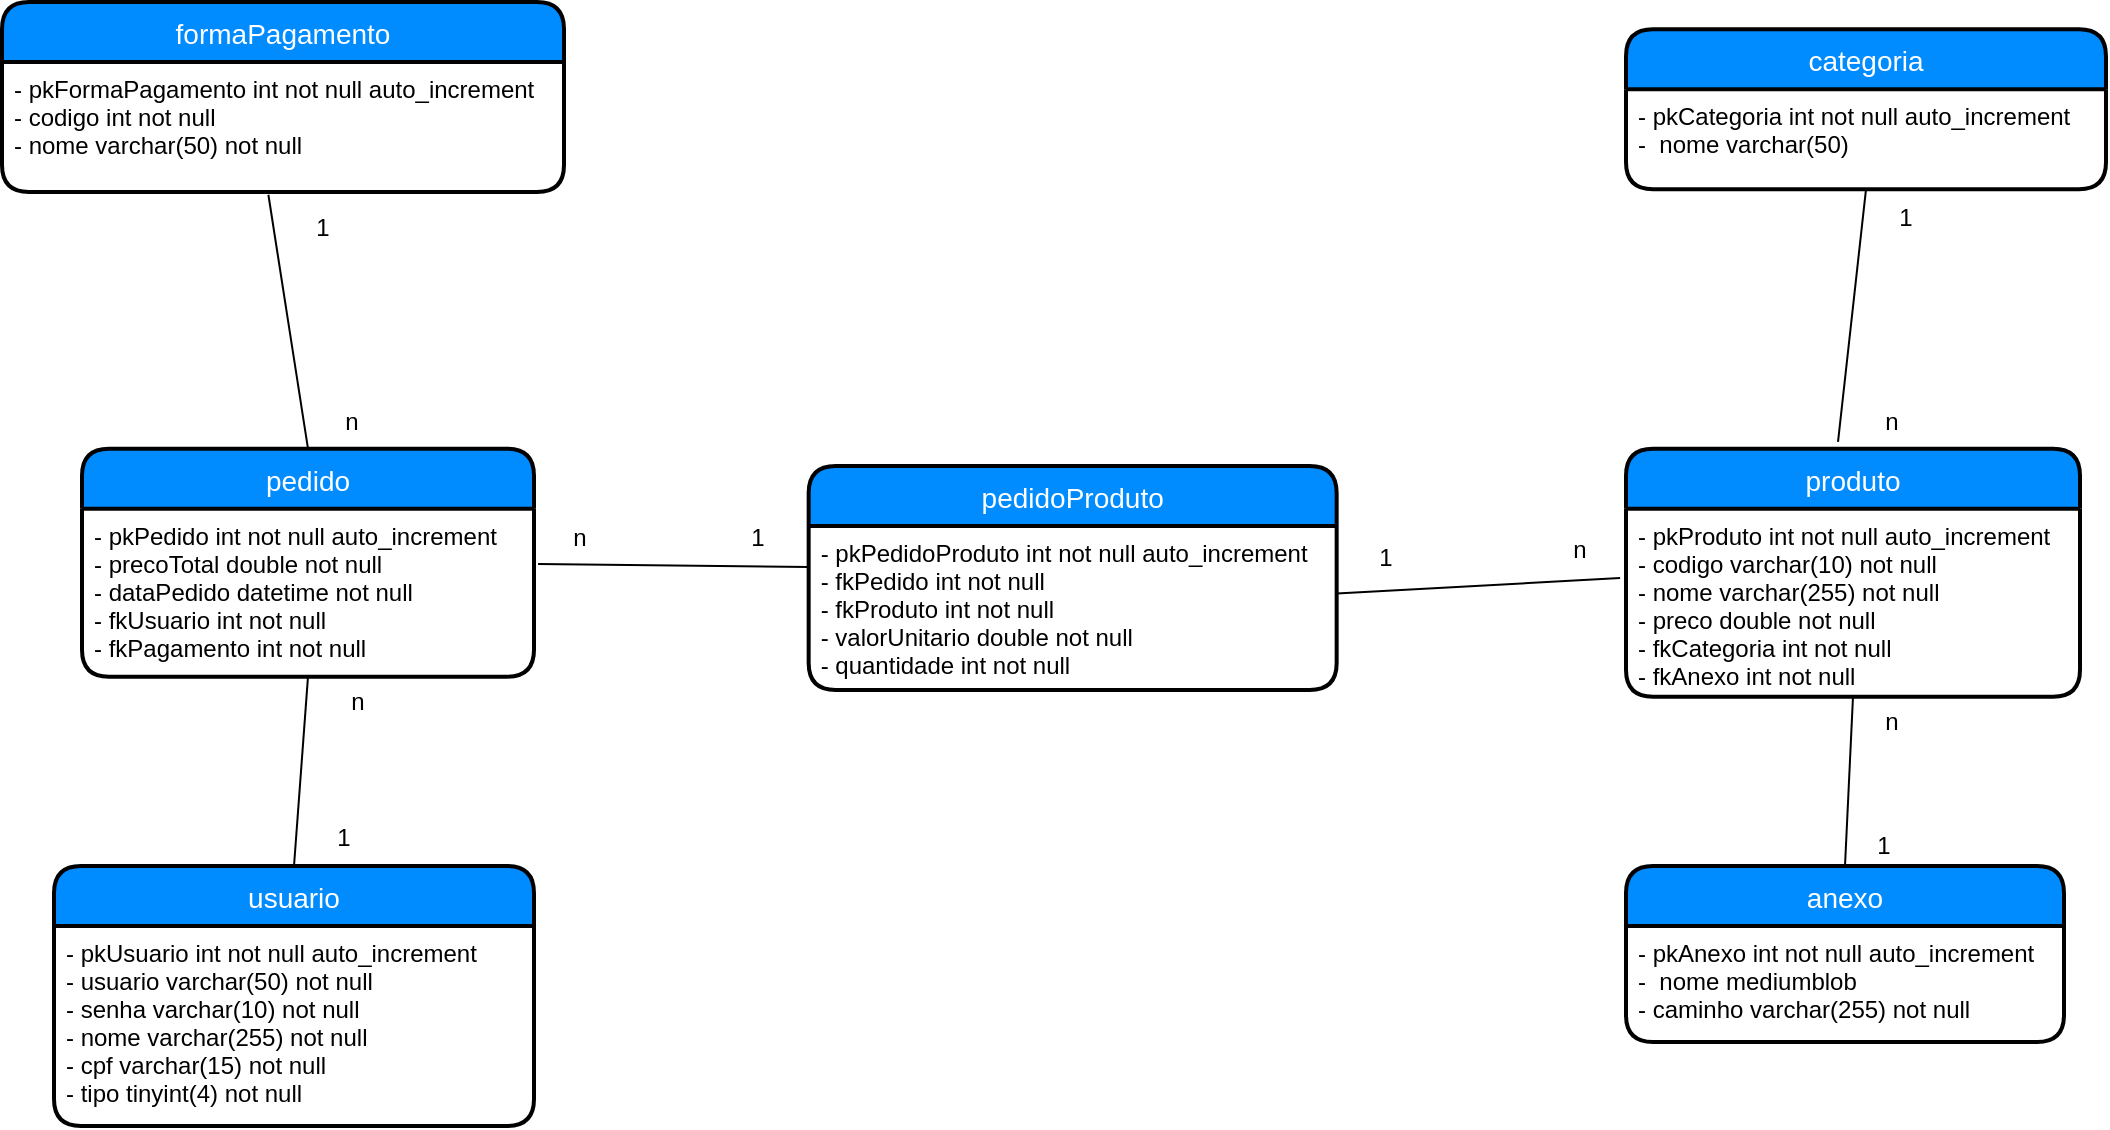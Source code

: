 <mxfile version="12.4.7"><diagram id="zjmxOXKqTbH3j6YvSItm" name="Page-1"><mxGraphModel dx="2409" dy="667" grid="0" gridSize="10" guides="1" tooltips="1" connect="1" arrows="1" fold="1" page="1" pageScale="1" pageWidth="1169" pageHeight="827" math="0" shadow="0"><root><mxCell id="0"/><mxCell id="1" parent="0"/><mxCell id="kLwsAHzB2dUdYle7gJpL-1" value="categoria" style="swimlane;childLayout=stackLayout;horizontal=1;startSize=30;horizontalStack=0;fillColor=#008cff;fontColor=#FFFFFF;rounded=1;fontSize=14;fontStyle=0;strokeWidth=2;resizeParent=0;resizeLast=1;shadow=0;dashed=0;align=center;" vertex="1" parent="1"><mxGeometry x="-309" y="138.67" width="240" height="80" as="geometry"/></mxCell><mxCell id="kLwsAHzB2dUdYle7gJpL-2" value="- pkCategoria int not null auto_increment&#xA;-  nome varchar(50)&#xA;" style="align=left;strokeColor=none;fillColor=none;spacingLeft=4;fontSize=12;verticalAlign=top;resizable=0;rotatable=0;part=1;" vertex="1" parent="kLwsAHzB2dUdYle7gJpL-1"><mxGeometry y="30" width="240" height="50" as="geometry"/></mxCell><mxCell id="kLwsAHzB2dUdYle7gJpL-3" value="usuario" style="swimlane;childLayout=stackLayout;horizontal=1;startSize=30;horizontalStack=0;fillColor=#008cff;fontColor=#FFFFFF;rounded=1;fontSize=14;fontStyle=0;strokeWidth=2;resizeParent=0;resizeLast=1;shadow=0;dashed=0;align=center;" vertex="1" parent="1"><mxGeometry x="-1095" y="557" width="240" height="130" as="geometry"><mxRectangle x="20" y="140" width="74" height="30" as="alternateBounds"/></mxGeometry></mxCell><mxCell id="kLwsAHzB2dUdYle7gJpL-4" value="- pkUsuario int not null auto_increment&#xA;- usuario varchar(50) not null&#xA;- senha varchar(10) not null&#xA;- nome varchar(255) not null&#xA;- cpf varchar(15) not null&#xA;- tipo tinyint(4) not null" style="align=left;strokeColor=none;fillColor=none;spacingLeft=4;fontSize=12;verticalAlign=top;resizable=0;rotatable=0;part=1;" vertex="1" parent="kLwsAHzB2dUdYle7gJpL-3"><mxGeometry y="30" width="240" height="100" as="geometry"/></mxCell><mxCell id="kLwsAHzB2dUdYle7gJpL-8" value="formaPagamento" style="swimlane;childLayout=stackLayout;horizontal=1;startSize=30;horizontalStack=0;fillColor=#008cff;fontColor=#FFFFFF;rounded=1;fontSize=14;fontStyle=0;strokeWidth=2;resizeParent=0;resizeLast=1;shadow=0;dashed=0;align=center;" vertex="1" parent="1"><mxGeometry x="-1121" y="125" width="281" height="95" as="geometry"/></mxCell><mxCell id="kLwsAHzB2dUdYle7gJpL-9" value="- pkFormaPagamento int not null auto_increment&#xA;- codigo int not null&#xA;- nome varchar(50) not null" style="align=left;strokeColor=none;fillColor=none;spacingLeft=4;fontSize=12;verticalAlign=top;resizable=0;rotatable=0;part=1;" vertex="1" parent="kLwsAHzB2dUdYle7gJpL-8"><mxGeometry y="30" width="281" height="65" as="geometry"/></mxCell><mxCell id="kLwsAHzB2dUdYle7gJpL-13" value="anexo" style="swimlane;childLayout=stackLayout;horizontal=1;startSize=30;horizontalStack=0;fillColor=#008cff;fontColor=#FFFFFF;rounded=1;fontSize=14;fontStyle=0;strokeWidth=2;resizeParent=0;resizeLast=1;shadow=0;dashed=0;align=center;" vertex="1" parent="1"><mxGeometry x="-309" y="557" width="219" height="88" as="geometry"/></mxCell><mxCell id="kLwsAHzB2dUdYle7gJpL-14" value="- pkAnexo int not null auto_increment&#xA;-  nome mediumblob &#xA;- caminho varchar(255) not null&#xA;&#xA;" style="align=left;strokeColor=none;fillColor=none;spacingLeft=4;fontSize=12;verticalAlign=top;resizable=0;rotatable=0;part=1;" vertex="1" parent="kLwsAHzB2dUdYle7gJpL-13"><mxGeometry y="30" width="219" height="58" as="geometry"/></mxCell><mxCell id="kLwsAHzB2dUdYle7gJpL-15" value="produto" style="swimlane;childLayout=stackLayout;horizontal=1;startSize=30;horizontalStack=0;fillColor=#008cff;fontColor=#FFFFFF;rounded=1;fontSize=14;fontStyle=0;strokeWidth=2;resizeParent=0;resizeLast=1;shadow=0;dashed=0;align=center;" vertex="1" parent="1"><mxGeometry x="-309" y="348.33" width="227" height="124" as="geometry"><mxRectangle x="20" y="140" width="74" height="30" as="alternateBounds"/></mxGeometry></mxCell><mxCell id="kLwsAHzB2dUdYle7gJpL-16" value="- pkProduto int not null auto_increment&#xA;- codigo varchar(10) not null&#xA;- nome varchar(255) not null&#xA;- preco double not null&#xA;- fkCategoria int not null&#xA;- fkAnexo int not null" style="align=left;strokeColor=none;fillColor=none;spacingLeft=4;fontSize=12;verticalAlign=top;resizable=0;rotatable=0;part=1;" vertex="1" parent="kLwsAHzB2dUdYle7gJpL-15"><mxGeometry y="30" width="227" height="94" as="geometry"/></mxCell><mxCell id="kLwsAHzB2dUdYle7gJpL-17" value="pedidoProduto" style="swimlane;childLayout=stackLayout;horizontal=1;startSize=30;horizontalStack=0;fillColor=#008cff;fontColor=#FFFFFF;rounded=1;fontSize=14;fontStyle=0;strokeWidth=2;resizeParent=0;resizeLast=1;shadow=0;dashed=0;align=center;" vertex="1" parent="1"><mxGeometry x="-717.67" y="357" width="264" height="112" as="geometry"><mxRectangle x="20" y="140" width="74" height="30" as="alternateBounds"/></mxGeometry></mxCell><mxCell id="kLwsAHzB2dUdYle7gJpL-18" value="- pkPedidoProduto int not null auto_increment&#xA;- fkPedido int not null&#xA;- fkProduto int not null&#xA;- valorUnitario double not null&#xA;- quantidade int not null&#xA;" style="align=left;strokeColor=none;fillColor=none;spacingLeft=4;fontSize=12;verticalAlign=top;resizable=0;rotatable=0;part=1;" vertex="1" parent="kLwsAHzB2dUdYle7gJpL-17"><mxGeometry y="30" width="264" height="82" as="geometry"/></mxCell><mxCell id="kLwsAHzB2dUdYle7gJpL-19" value="pedido" style="swimlane;childLayout=stackLayout;horizontal=1;startSize=30;horizontalStack=0;fillColor=#008cff;fontColor=#FFFFFF;rounded=1;fontSize=14;fontStyle=0;strokeWidth=2;resizeParent=0;resizeLast=1;shadow=0;dashed=0;align=center;" vertex="1" parent="1"><mxGeometry x="-1081" y="348.33" width="226" height="114" as="geometry"><mxRectangle x="20" y="140" width="74" height="30" as="alternateBounds"/></mxGeometry></mxCell><mxCell id="kLwsAHzB2dUdYle7gJpL-20" value="- pkPedido int not null auto_increment&#xA;- precoTotal double not null&#xA;- dataPedido datetime not null&#xA;- fkUsuario int not null&#xA;- fkPagamento int not null" style="align=left;strokeColor=none;fillColor=none;spacingLeft=4;fontSize=12;verticalAlign=top;resizable=0;rotatable=0;part=1;" vertex="1" parent="kLwsAHzB2dUdYle7gJpL-19"><mxGeometry y="30" width="226" height="84" as="geometry"/></mxCell><mxCell id="kLwsAHzB2dUdYle7gJpL-28" value="" style="endArrow=none;html=1;exitX=0.5;exitY=0;exitDx=0;exitDy=0;entryX=0.5;entryY=1;entryDx=0;entryDy=0;" edge="1" parent="1" source="kLwsAHzB2dUdYle7gJpL-3" target="kLwsAHzB2dUdYle7gJpL-20"><mxGeometry width="50" height="50" relative="1" as="geometry"><mxPoint x="-1122" y="758" as="sourcePoint"/><mxPoint x="-1072" y="708" as="targetPoint"/></mxGeometry></mxCell><mxCell id="kLwsAHzB2dUdYle7gJpL-29" value="" style="endArrow=none;html=1;entryX=0.474;entryY=1.021;entryDx=0;entryDy=0;entryPerimeter=0;exitX=0.5;exitY=0;exitDx=0;exitDy=0;" edge="1" parent="1" source="kLwsAHzB2dUdYle7gJpL-19" target="kLwsAHzB2dUdYle7gJpL-9"><mxGeometry width="50" height="50" relative="1" as="geometry"><mxPoint x="-1017" y="324" as="sourcePoint"/><mxPoint x="-967" y="274" as="targetPoint"/></mxGeometry></mxCell><mxCell id="kLwsAHzB2dUdYle7gJpL-30" value="" style="endArrow=none;html=1;exitX=1.009;exitY=0.329;exitDx=0;exitDy=0;exitPerimeter=0;entryX=0;entryY=0.25;entryDx=0;entryDy=0;" edge="1" parent="1" source="kLwsAHzB2dUdYle7gJpL-20" target="kLwsAHzB2dUdYle7gJpL-18"><mxGeometry width="50" height="50" relative="1" as="geometry"><mxPoint x="-663" y="273" as="sourcePoint"/><mxPoint x="-599" y="214" as="targetPoint"/></mxGeometry></mxCell><mxCell id="kLwsAHzB2dUdYle7gJpL-31" value="" style="endArrow=none;html=1;entryX=-0.013;entryY=0.369;entryDx=0;entryDy=0;entryPerimeter=0;" edge="1" parent="1" source="kLwsAHzB2dUdYle7gJpL-18" target="kLwsAHzB2dUdYle7gJpL-16"><mxGeometry width="50" height="50" relative="1" as="geometry"><mxPoint x="-453" y="293" as="sourcePoint"/><mxPoint x="-403" y="243" as="targetPoint"/></mxGeometry></mxCell><mxCell id="kLwsAHzB2dUdYle7gJpL-32" value="" style="endArrow=none;html=1;entryX=0.5;entryY=1;entryDx=0;entryDy=0;exitX=0.467;exitY=-0.027;exitDx=0;exitDy=0;exitPerimeter=0;" edge="1" parent="1" source="kLwsAHzB2dUdYle7gJpL-15" target="kLwsAHzB2dUdYle7gJpL-2"><mxGeometry width="50" height="50" relative="1" as="geometry"><mxPoint x="-221" y="312" as="sourcePoint"/><mxPoint x="-171" y="262" as="targetPoint"/></mxGeometry></mxCell><mxCell id="kLwsAHzB2dUdYle7gJpL-33" value="" style="endArrow=none;html=1;entryX=0.5;entryY=1;entryDx=0;entryDy=0;exitX=0.5;exitY=0;exitDx=0;exitDy=0;" edge="1" parent="1" source="kLwsAHzB2dUdYle7gJpL-13" target="kLwsAHzB2dUdYle7gJpL-16"><mxGeometry width="50" height="50" relative="1" as="geometry"><mxPoint x="-360" y="562" as="sourcePoint"/><mxPoint x="-310" y="512" as="targetPoint"/></mxGeometry></mxCell><mxCell id="kLwsAHzB2dUdYle7gJpL-35" value="1" style="text;html=1;align=center;verticalAlign=middle;resizable=0;points=[];autosize=1;" vertex="1" parent="1"><mxGeometry x="-970" y="229" width="17" height="18" as="geometry"/></mxCell><mxCell id="kLwsAHzB2dUdYle7gJpL-36" value="n" style="text;html=1;strokeColor=none;fillColor=none;align=center;verticalAlign=middle;whiteSpace=wrap;rounded=0;" vertex="1" parent="1"><mxGeometry x="-966" y="325" width="40" height="20" as="geometry"/></mxCell><mxCell id="kLwsAHzB2dUdYle7gJpL-37" value="1" style="text;html=1;strokeColor=none;fillColor=none;align=center;verticalAlign=middle;whiteSpace=wrap;rounded=0;" vertex="1" parent="1"><mxGeometry x="-970" y="533" width="40" height="20" as="geometry"/></mxCell><mxCell id="kLwsAHzB2dUdYle7gJpL-38" value="n" style="text;html=1;strokeColor=none;fillColor=none;align=center;verticalAlign=middle;whiteSpace=wrap;rounded=0;" vertex="1" parent="1"><mxGeometry x="-963" y="465" width="40" height="20" as="geometry"/></mxCell><mxCell id="kLwsAHzB2dUdYle7gJpL-39" value="1" style="text;html=1;strokeColor=none;fillColor=none;align=center;verticalAlign=middle;whiteSpace=wrap;rounded=0;" vertex="1" parent="1"><mxGeometry x="-763" y="383" width="40" height="20" as="geometry"/></mxCell><mxCell id="kLwsAHzB2dUdYle7gJpL-40" value="n" style="text;html=1;strokeColor=none;fillColor=none;align=center;verticalAlign=middle;whiteSpace=wrap;rounded=0;" vertex="1" parent="1"><mxGeometry x="-852" y="383" width="40" height="20" as="geometry"/></mxCell><mxCell id="kLwsAHzB2dUdYle7gJpL-41" value="1" style="text;html=1;strokeColor=none;fillColor=none;align=center;verticalAlign=middle;whiteSpace=wrap;rounded=0;" vertex="1" parent="1"><mxGeometry x="-449" y="393" width="40" height="20" as="geometry"/></mxCell><mxCell id="kLwsAHzB2dUdYle7gJpL-42" value="n" style="text;html=1;strokeColor=none;fillColor=none;align=center;verticalAlign=middle;whiteSpace=wrap;rounded=0;" vertex="1" parent="1"><mxGeometry x="-352" y="389" width="40" height="20" as="geometry"/></mxCell><mxCell id="kLwsAHzB2dUdYle7gJpL-44" value="n" style="text;html=1;strokeColor=none;fillColor=none;align=center;verticalAlign=middle;whiteSpace=wrap;rounded=0;" vertex="1" parent="1"><mxGeometry x="-196" y="325" width="40" height="20" as="geometry"/></mxCell><mxCell id="kLwsAHzB2dUdYle7gJpL-46" value="1" style="text;html=1;strokeColor=none;fillColor=none;align=center;verticalAlign=middle;whiteSpace=wrap;rounded=0;" vertex="1" parent="1"><mxGeometry x="-189" y="223" width="40" height="20" as="geometry"/></mxCell><mxCell id="kLwsAHzB2dUdYle7gJpL-49" value="n" style="text;html=1;strokeColor=none;fillColor=none;align=center;verticalAlign=middle;whiteSpace=wrap;rounded=0;" vertex="1" parent="1"><mxGeometry x="-196" y="475" width="40" height="20" as="geometry"/></mxCell><mxCell id="kLwsAHzB2dUdYle7gJpL-50" value="1" style="text;html=1;strokeColor=none;fillColor=none;align=center;verticalAlign=middle;whiteSpace=wrap;rounded=0;" vertex="1" parent="1"><mxGeometry x="-200" y="537" width="40" height="20" as="geometry"/></mxCell></root></mxGraphModel></diagram></mxfile>